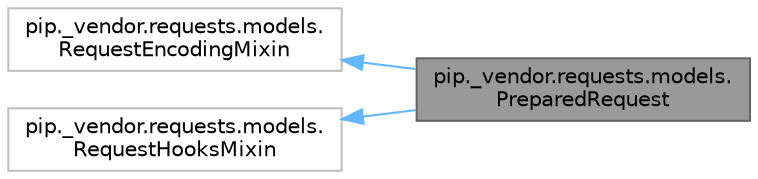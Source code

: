 digraph "pip._vendor.requests.models.PreparedRequest"
{
 // LATEX_PDF_SIZE
  bgcolor="transparent";
  edge [fontname=Helvetica,fontsize=10,labelfontname=Helvetica,labelfontsize=10];
  node [fontname=Helvetica,fontsize=10,shape=box,height=0.2,width=0.4];
  rankdir="LR";
  Node1 [id="Node000001",label="pip._vendor.requests.models.\lPreparedRequest",height=0.2,width=0.4,color="gray40", fillcolor="grey60", style="filled", fontcolor="black",tooltip=" "];
  Node2 -> Node1 [id="edge1_Node000001_Node000002",dir="back",color="steelblue1",style="solid",tooltip=" "];
  Node2 [id="Node000002",label="pip._vendor.requests.models.\lRequestEncodingMixin",height=0.2,width=0.4,color="grey75", fillcolor="white", style="filled",URL="$de/dfd/classpip_1_1__vendor_1_1requests_1_1models_1_1RequestEncodingMixin.html",tooltip=" "];
  Node3 -> Node1 [id="edge2_Node000001_Node000003",dir="back",color="steelblue1",style="solid",tooltip=" "];
  Node3 [id="Node000003",label="pip._vendor.requests.models.\lRequestHooksMixin",height=0.2,width=0.4,color="grey75", fillcolor="white", style="filled",URL="$d6/dc3/classpip_1_1__vendor_1_1requests_1_1models_1_1RequestHooksMixin.html",tooltip=" "];
}
